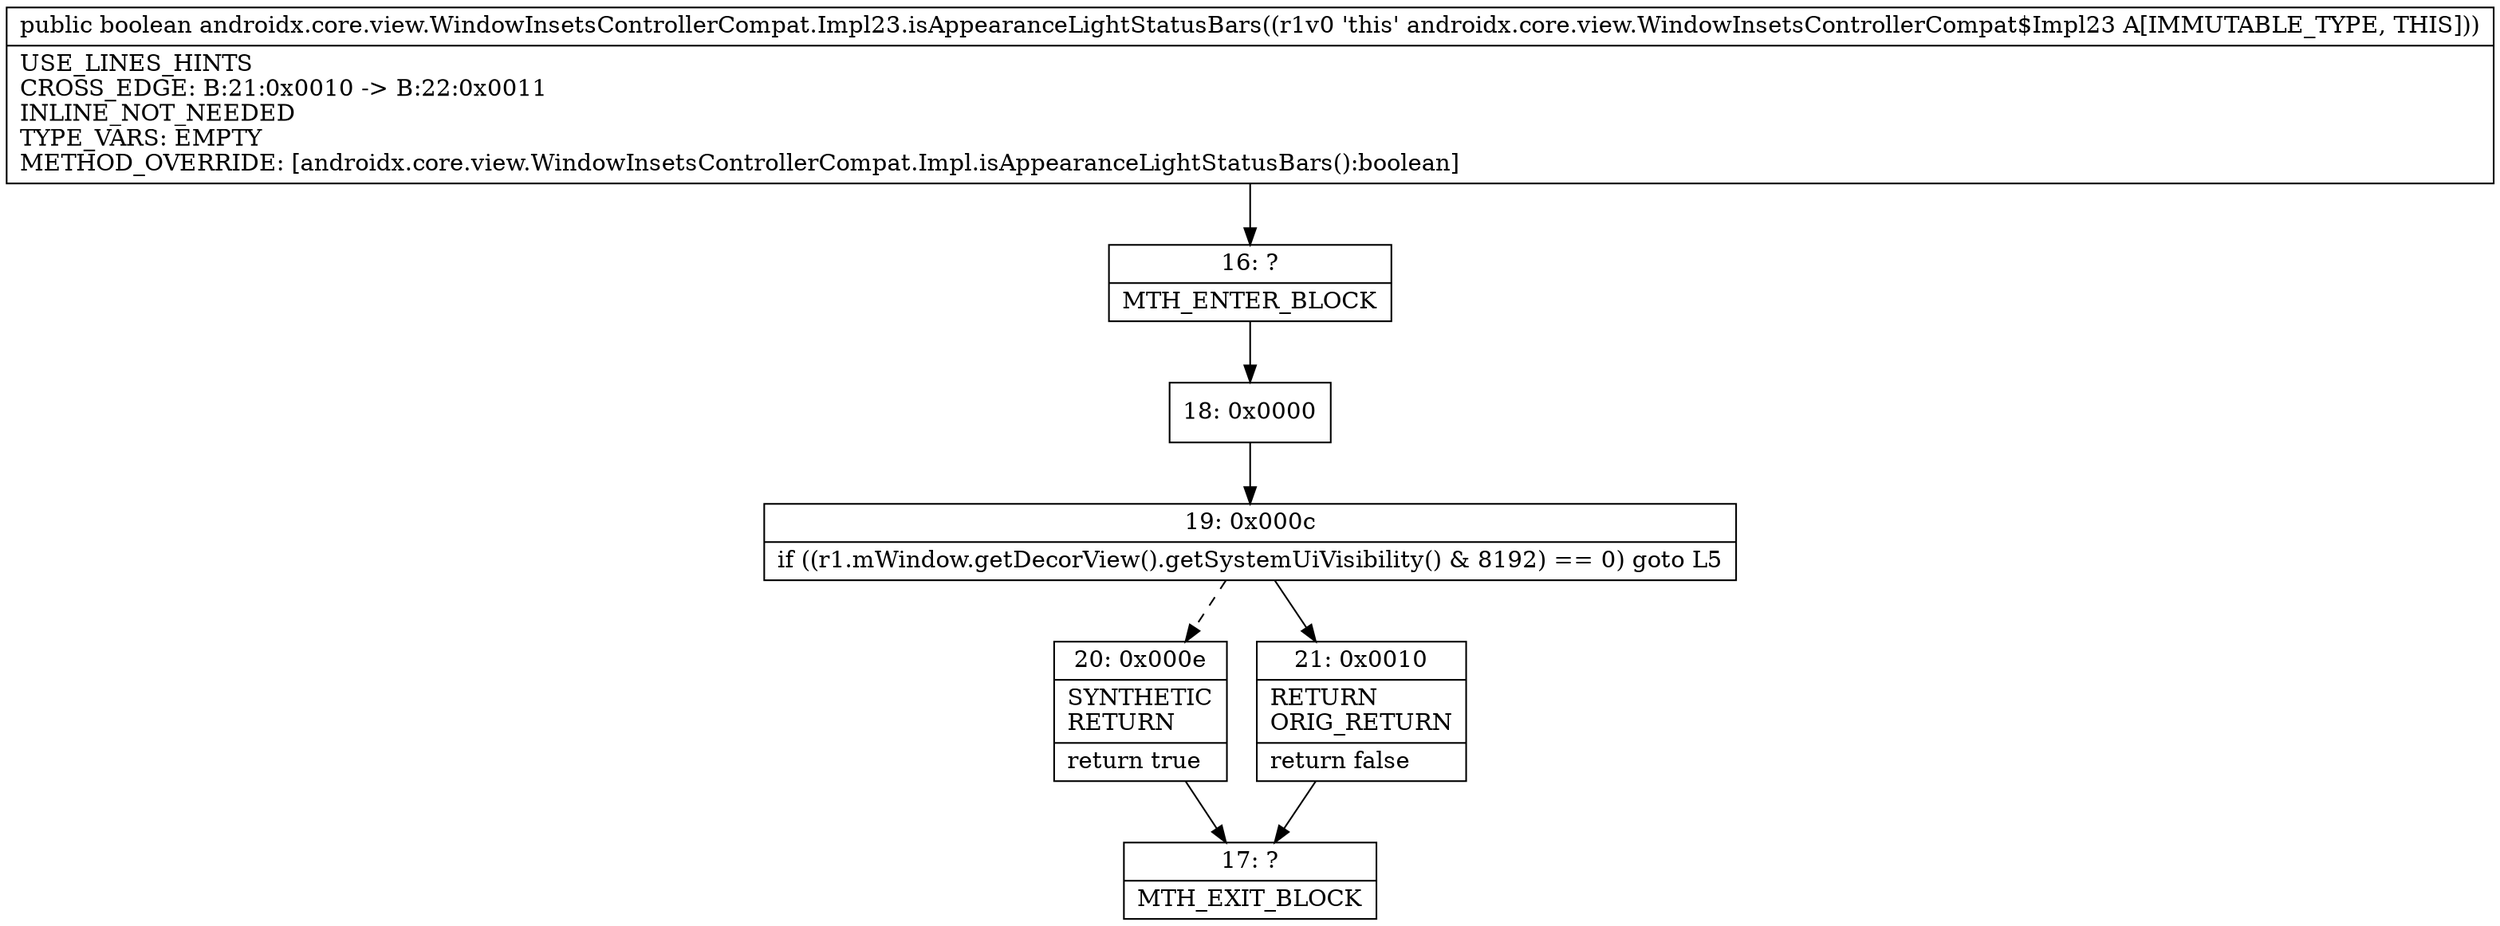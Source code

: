 digraph "CFG forandroidx.core.view.WindowInsetsControllerCompat.Impl23.isAppearanceLightStatusBars()Z" {
Node_16 [shape=record,label="{16\:\ ?|MTH_ENTER_BLOCK\l}"];
Node_18 [shape=record,label="{18\:\ 0x0000}"];
Node_19 [shape=record,label="{19\:\ 0x000c|if ((r1.mWindow.getDecorView().getSystemUiVisibility() & 8192) == 0) goto L5\l}"];
Node_20 [shape=record,label="{20\:\ 0x000e|SYNTHETIC\lRETURN\l|return true\l}"];
Node_17 [shape=record,label="{17\:\ ?|MTH_EXIT_BLOCK\l}"];
Node_21 [shape=record,label="{21\:\ 0x0010|RETURN\lORIG_RETURN\l|return false\l}"];
MethodNode[shape=record,label="{public boolean androidx.core.view.WindowInsetsControllerCompat.Impl23.isAppearanceLightStatusBars((r1v0 'this' androidx.core.view.WindowInsetsControllerCompat$Impl23 A[IMMUTABLE_TYPE, THIS]))  | USE_LINES_HINTS\lCROSS_EDGE: B:21:0x0010 \-\> B:22:0x0011\lINLINE_NOT_NEEDED\lTYPE_VARS: EMPTY\lMETHOD_OVERRIDE: [androidx.core.view.WindowInsetsControllerCompat.Impl.isAppearanceLightStatusBars():boolean]\l}"];
MethodNode -> Node_16;Node_16 -> Node_18;
Node_18 -> Node_19;
Node_19 -> Node_20[style=dashed];
Node_19 -> Node_21;
Node_20 -> Node_17;
Node_21 -> Node_17;
}

